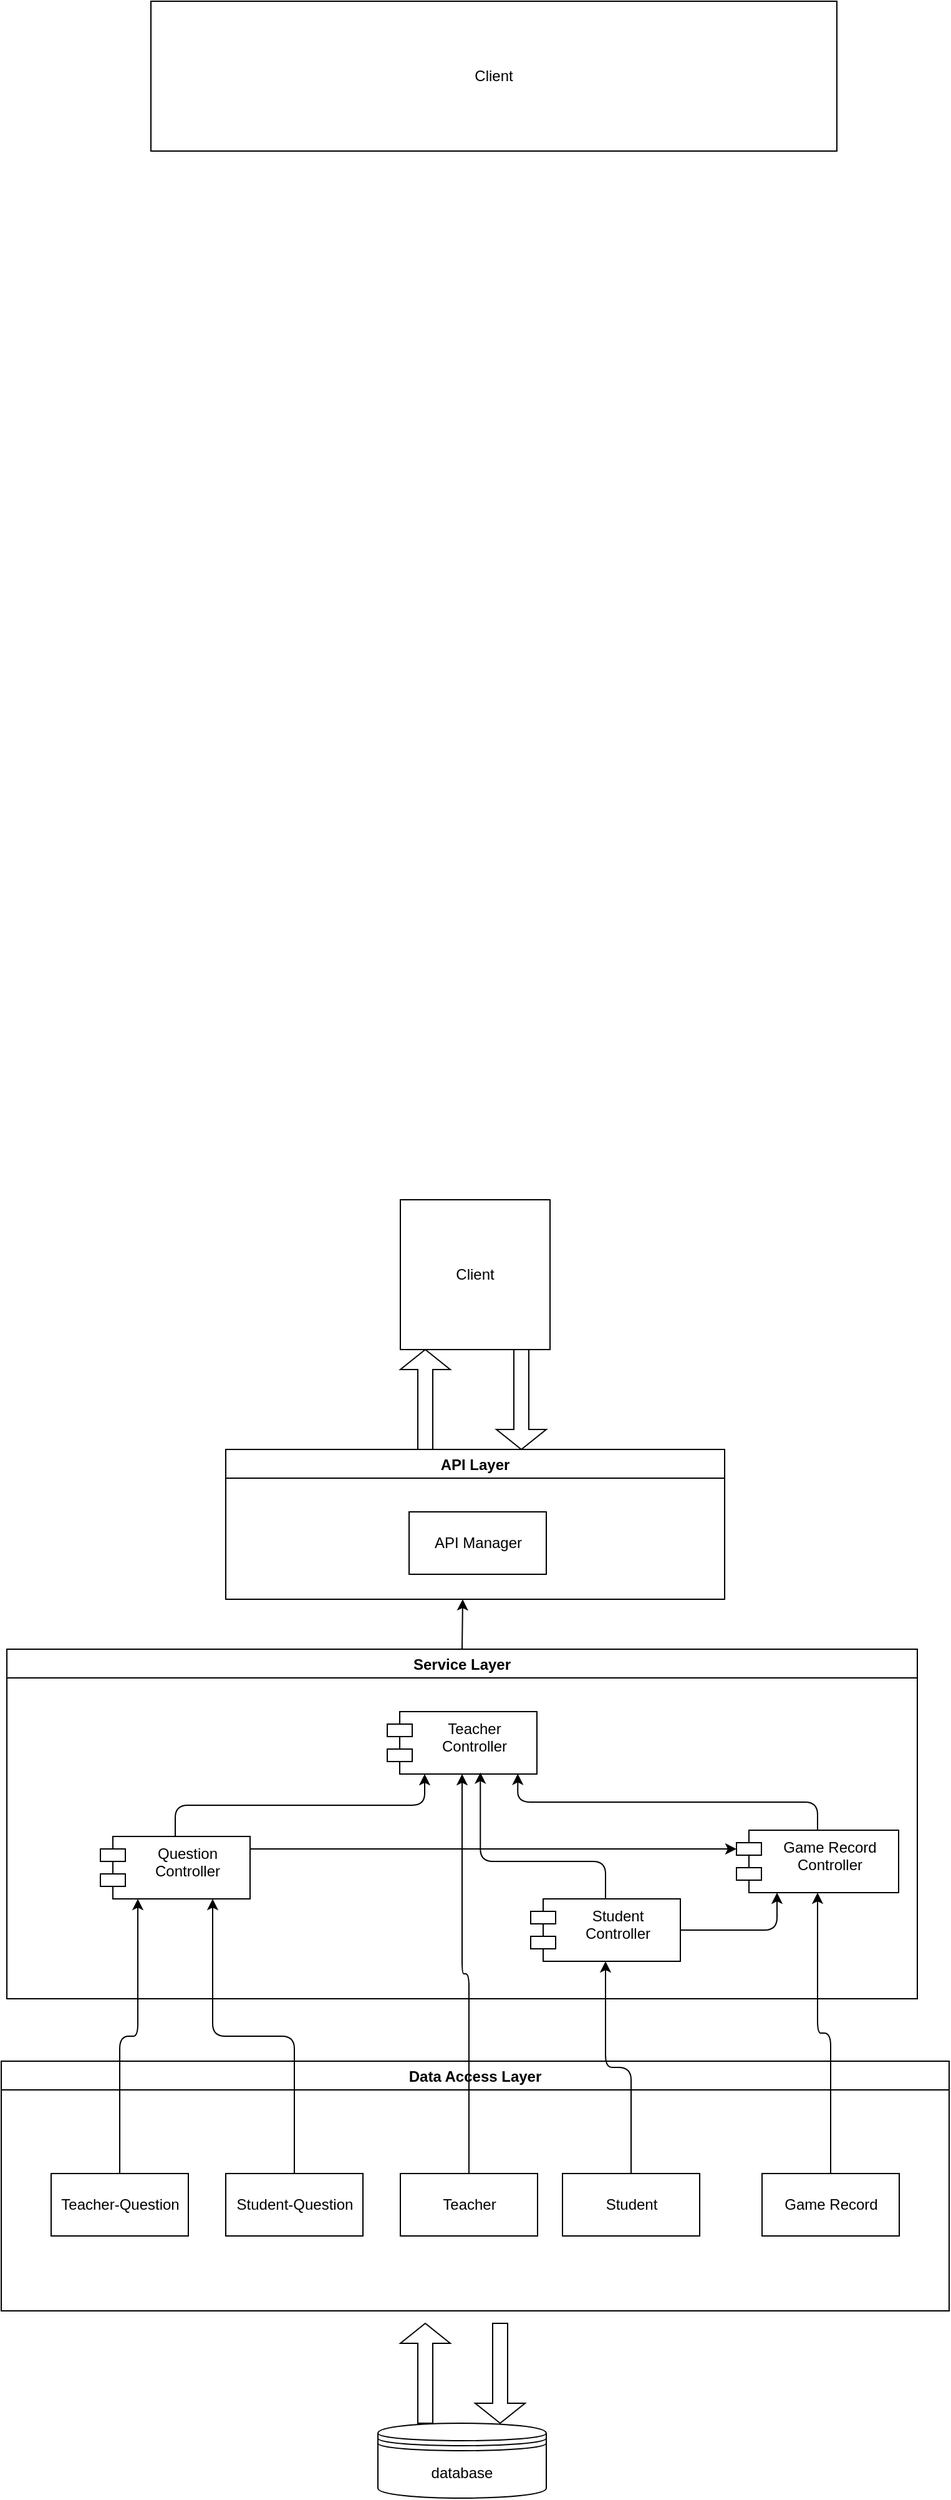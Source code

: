 <mxfile version="13.6.6" type="github"><diagram id="q52CIunOg6If2OO_4I0w" name="Page-1"><mxGraphModel dx="2415" dy="2477" grid="1" gridSize="10" guides="1" tooltips="1" connect="1" arrows="1" fold="1" page="1" pageScale="1" pageWidth="827" pageHeight="1169" math="0" shadow="0"><root><mxCell id="0"/><mxCell id="1" parent="0"/><mxCell id="koTG6gk8eTBUdsHe92-d-1" value="database" style="shape=datastore;whiteSpace=wrap;html=1;" vertex="1" parent="1"><mxGeometry x="692" y="790" width="135" height="60" as="geometry"/></mxCell><mxCell id="koTG6gk8eTBUdsHe92-d-2" value="Service Layer" style="swimlane;" vertex="1" parent="1"><mxGeometry x="394.5" y="170" width="730" height="280" as="geometry"/></mxCell><mxCell id="koTG6gk8eTBUdsHe92-d-6" value="Game Record &#10;Controller" style="shape=module;align=left;spacingLeft=20;align=center;verticalAlign=top;" vertex="1" parent="koTG6gk8eTBUdsHe92-d-2"><mxGeometry x="585" y="145" width="130" height="50" as="geometry"/></mxCell><mxCell id="koTG6gk8eTBUdsHe92-d-9" value="Teacher&#10;Controller" style="shape=module;align=left;spacingLeft=20;align=center;verticalAlign=top;" vertex="1" parent="koTG6gk8eTBUdsHe92-d-2"><mxGeometry x="305" y="50" width="120" height="50" as="geometry"/></mxCell><mxCell id="koTG6gk8eTBUdsHe92-d-10" value="Student&#10;Controller" style="shape=module;align=left;spacingLeft=20;align=center;verticalAlign=top;" vertex="1" parent="koTG6gk8eTBUdsHe92-d-2"><mxGeometry x="420" y="200" width="120" height="50" as="geometry"/></mxCell><mxCell id="koTG6gk8eTBUdsHe92-d-8" value="Question&#10;Controller" style="shape=module;align=left;spacingLeft=20;align=center;verticalAlign=top;" vertex="1" parent="koTG6gk8eTBUdsHe92-d-2"><mxGeometry x="75" y="150" width="120" height="50" as="geometry"/></mxCell><mxCell id="koTG6gk8eTBUdsHe92-d-43" value="" style="edgeStyle=segmentEdgeStyle;endArrow=classic;html=1;entryX=0.25;entryY=1;entryDx=0;entryDy=0;exitX=1;exitY=0.5;exitDx=0;exitDy=0;" edge="1" parent="koTG6gk8eTBUdsHe92-d-2" source="koTG6gk8eTBUdsHe92-d-10" target="koTG6gk8eTBUdsHe92-d-6"><mxGeometry width="50" height="50" relative="1" as="geometry"><mxPoint x="565" y="210" as="sourcePoint"/><mxPoint x="615" y="160" as="targetPoint"/></mxGeometry></mxCell><mxCell id="koTG6gk8eTBUdsHe92-d-45" value="" style="edgeStyle=elbowEdgeStyle;elbow=horizontal;endArrow=classic;html=1;entryX=0;entryY=0;entryDx=0;entryDy=15;entryPerimeter=0;" edge="1" parent="koTG6gk8eTBUdsHe92-d-2" target="koTG6gk8eTBUdsHe92-d-6"><mxGeometry width="50" height="50" relative="1" as="geometry"><mxPoint x="195" y="160" as="sourcePoint"/><mxPoint x="270" y="230" as="targetPoint"/><Array as="points"><mxPoint x="380" y="170"/></Array></mxGeometry></mxCell><mxCell id="koTG6gk8eTBUdsHe92-d-46" value="" style="edgeStyle=elbowEdgeStyle;elbow=vertical;endArrow=classic;html=1;exitX=0.5;exitY=0;exitDx=0;exitDy=0;entryX=0.25;entryY=1;entryDx=0;entryDy=0;" edge="1" parent="koTG6gk8eTBUdsHe92-d-2" source="koTG6gk8eTBUdsHe92-d-8" target="koTG6gk8eTBUdsHe92-d-9"><mxGeometry width="50" height="50" relative="1" as="geometry"><mxPoint x="130" y="140" as="sourcePoint"/><mxPoint x="180" y="90" as="targetPoint"/></mxGeometry></mxCell><mxCell id="koTG6gk8eTBUdsHe92-d-47" value="" style="edgeStyle=elbowEdgeStyle;elbow=vertical;endArrow=classic;html=1;entryX=0.622;entryY=0.974;entryDx=0;entryDy=0;entryPerimeter=0;exitX=0.5;exitY=0;exitDx=0;exitDy=0;" edge="1" parent="koTG6gk8eTBUdsHe92-d-2" source="koTG6gk8eTBUdsHe92-d-10" target="koTG6gk8eTBUdsHe92-d-9"><mxGeometry width="50" height="50" relative="1" as="geometry"><mxPoint x="220" y="280" as="sourcePoint"/><mxPoint x="270" y="230" as="targetPoint"/><Array as="points"><mxPoint x="440" y="170"/></Array></mxGeometry></mxCell><mxCell id="koTG6gk8eTBUdsHe92-d-48" value="" style="edgeStyle=elbowEdgeStyle;elbow=vertical;endArrow=classic;html=1;entryX=0.872;entryY=0.994;entryDx=0;entryDy=0;entryPerimeter=0;exitX=0.5;exitY=0;exitDx=0;exitDy=0;" edge="1" parent="koTG6gk8eTBUdsHe92-d-2" source="koTG6gk8eTBUdsHe92-d-6" target="koTG6gk8eTBUdsHe92-d-9"><mxGeometry width="50" height="50" relative="1" as="geometry"><mxPoint x="220" y="280" as="sourcePoint"/><mxPoint x="270" y="230" as="targetPoint"/></mxGeometry></mxCell><mxCell id="koTG6gk8eTBUdsHe92-d-27" value="Data Access Layer" style="swimlane;" vertex="1" parent="1"><mxGeometry x="390" y="500" width="760" height="200" as="geometry"/></mxCell><mxCell id="koTG6gk8eTBUdsHe92-d-30" value="Teacher-Question" style="html=1;" vertex="1" parent="koTG6gk8eTBUdsHe92-d-27"><mxGeometry x="40" y="90" width="110" height="50" as="geometry"/></mxCell><mxCell id="koTG6gk8eTBUdsHe92-d-31" value="Student-Question" style="html=1;" vertex="1" parent="koTG6gk8eTBUdsHe92-d-27"><mxGeometry x="180" y="90" width="110" height="50" as="geometry"/></mxCell><mxCell id="koTG6gk8eTBUdsHe92-d-33" value="Teacher" style="html=1;" vertex="1" parent="koTG6gk8eTBUdsHe92-d-27"><mxGeometry x="320" y="90" width="110" height="50" as="geometry"/></mxCell><mxCell id="koTG6gk8eTBUdsHe92-d-34" value="Student" style="html=1;" vertex="1" parent="koTG6gk8eTBUdsHe92-d-27"><mxGeometry x="450" y="90" width="110" height="50" as="geometry"/></mxCell><mxCell id="koTG6gk8eTBUdsHe92-d-36" value="Game Record" style="html=1;" vertex="1" parent="koTG6gk8eTBUdsHe92-d-27"><mxGeometry x="610" y="90" width="110" height="50" as="geometry"/></mxCell><mxCell id="koTG6gk8eTBUdsHe92-d-28" value="" style="shape=singleArrow;direction=north;whiteSpace=wrap;html=1;" vertex="1" parent="1"><mxGeometry x="710" y="710" width="40" height="80" as="geometry"/></mxCell><mxCell id="koTG6gk8eTBUdsHe92-d-29" value="" style="shape=singleArrow;direction=south;whiteSpace=wrap;html=1;" vertex="1" parent="1"><mxGeometry x="770" y="710" width="40" height="80" as="geometry"/></mxCell><mxCell id="koTG6gk8eTBUdsHe92-d-37" value="" style="edgeStyle=elbowEdgeStyle;elbow=vertical;endArrow=classic;html=1;entryX=0.25;entryY=1;entryDx=0;entryDy=0;exitX=0.5;exitY=0;exitDx=0;exitDy=0;" edge="1" parent="1" source="koTG6gk8eTBUdsHe92-d-30" target="koTG6gk8eTBUdsHe92-d-8"><mxGeometry width="50" height="50" relative="1" as="geometry"><mxPoint x="620" y="540" as="sourcePoint"/><mxPoint x="488.64" y="401.25" as="targetPoint"/></mxGeometry></mxCell><mxCell id="koTG6gk8eTBUdsHe92-d-38" value="" style="edgeStyle=elbowEdgeStyle;elbow=vertical;endArrow=classic;html=1;entryX=0.75;entryY=1;entryDx=0;entryDy=0;" edge="1" parent="1" source="koTG6gk8eTBUdsHe92-d-31" target="koTG6gk8eTBUdsHe92-d-8"><mxGeometry width="50" height="50" relative="1" as="geometry"><mxPoint x="495" y="600" as="sourcePoint"/><mxPoint x="503.64" y="381.25" as="targetPoint"/></mxGeometry></mxCell><mxCell id="koTG6gk8eTBUdsHe92-d-39" value="" style="edgeStyle=elbowEdgeStyle;elbow=vertical;endArrow=classic;html=1;entryX=0.5;entryY=1;entryDx=0;entryDy=0;" edge="1" parent="1" source="koTG6gk8eTBUdsHe92-d-33" target="koTG6gk8eTBUdsHe92-d-9"><mxGeometry width="50" height="50" relative="1" as="geometry"><mxPoint x="505" y="610" as="sourcePoint"/><mxPoint x="513.64" y="391.25" as="targetPoint"/></mxGeometry></mxCell><mxCell id="koTG6gk8eTBUdsHe92-d-40" value="" style="edgeStyle=elbowEdgeStyle;elbow=vertical;endArrow=classic;html=1;entryX=0.5;entryY=1;entryDx=0;entryDy=0;exitX=0.5;exitY=0;exitDx=0;exitDy=0;" edge="1" parent="1" source="koTG6gk8eTBUdsHe92-d-34" target="koTG6gk8eTBUdsHe92-d-10"><mxGeometry width="50" height="50" relative="1" as="geometry"><mxPoint x="775" y="600" as="sourcePoint"/><mxPoint x="775" y="380" as="targetPoint"/></mxGeometry></mxCell><mxCell id="koTG6gk8eTBUdsHe92-d-41" value="" style="edgeStyle=elbowEdgeStyle;elbow=vertical;endArrow=classic;html=1;entryX=0.5;entryY=1;entryDx=0;entryDy=0;exitX=0.5;exitY=0;exitDx=0;exitDy=0;" edge="1" parent="1" source="koTG6gk8eTBUdsHe92-d-36" target="koTG6gk8eTBUdsHe92-d-6"><mxGeometry width="50" height="50" relative="1" as="geometry"><mxPoint x="905" y="600" as="sourcePoint"/><mxPoint x="915" y="380" as="targetPoint"/></mxGeometry></mxCell><mxCell id="koTG6gk8eTBUdsHe92-d-69" value="API Layer" style="swimlane;" vertex="1" parent="1"><mxGeometry x="570" y="10" width="400" height="120" as="geometry"/></mxCell><mxCell id="koTG6gk8eTBUdsHe92-d-74" value="API Manager" style="html=1;" vertex="1" parent="koTG6gk8eTBUdsHe92-d-69"><mxGeometry x="147" y="50" width="110" height="50" as="geometry"/></mxCell><mxCell id="koTG6gk8eTBUdsHe92-d-76" value="Client" style="rounded=0;whiteSpace=wrap;html=1;" vertex="1" parent="1"><mxGeometry x="710" y="-190" width="120" height="120" as="geometry"/></mxCell><mxCell id="koTG6gk8eTBUdsHe92-d-77" value="" style="shape=singleArrow;direction=north;whiteSpace=wrap;html=1;" vertex="1" parent="1"><mxGeometry x="710" y="-70" width="40" height="80" as="geometry"/></mxCell><mxCell id="koTG6gk8eTBUdsHe92-d-78" value="" style="shape=singleArrow;direction=south;whiteSpace=wrap;html=1;" vertex="1" parent="1"><mxGeometry x="787" y="-70" width="40" height="80" as="geometry"/></mxCell><mxCell id="koTG6gk8eTBUdsHe92-d-79" value="Client" style="rounded=0;whiteSpace=wrap;html=1;" vertex="1" parent="1"><mxGeometry x="510" y="-1150" width="550" height="120" as="geometry"/></mxCell><mxCell id="koTG6gk8eTBUdsHe92-d-80" value="" style="endArrow=classic;html=1;exitX=0.5;exitY=0;exitDx=0;exitDy=0;" edge="1" parent="1" source="koTG6gk8eTBUdsHe92-d-2"><mxGeometry width="50" height="50" relative="1" as="geometry"><mxPoint x="950" y="250" as="sourcePoint"/><mxPoint x="760" y="130" as="targetPoint"/></mxGeometry></mxCell></root></mxGraphModel></diagram></mxfile>